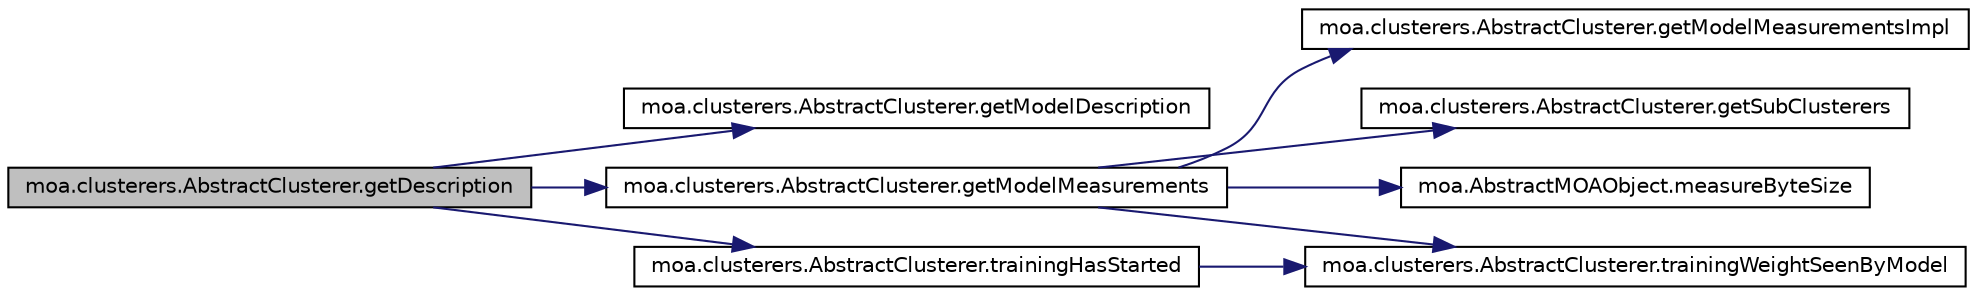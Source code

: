 digraph G
{
  edge [fontname="Helvetica",fontsize="10",labelfontname="Helvetica",labelfontsize="10"];
  node [fontname="Helvetica",fontsize="10",shape=record];
  rankdir=LR;
  Node1 [label="moa.clusterers.AbstractClusterer.getDescription",height=0.2,width=0.4,color="black", fillcolor="grey75", style="filled" fontcolor="black"];
  Node1 -> Node2 [color="midnightblue",fontsize="10",style="solid",fontname="Helvetica"];
  Node2 [label="moa.clusterers.AbstractClusterer.getModelDescription",height=0.2,width=0.4,color="black", fillcolor="white", style="filled",URL="$classmoa_1_1clusterers_1_1AbstractClusterer.html#ab41dd0a97b7d538bb3f79290e43740f2"];
  Node1 -> Node3 [color="midnightblue",fontsize="10",style="solid",fontname="Helvetica"];
  Node3 [label="moa.clusterers.AbstractClusterer.getModelMeasurements",height=0.2,width=0.4,color="black", fillcolor="white", style="filled",URL="$classmoa_1_1clusterers_1_1AbstractClusterer.html#a4fad387f6c2a2a03dd2e2362978008b2"];
  Node3 -> Node4 [color="midnightblue",fontsize="10",style="solid",fontname="Helvetica"];
  Node4 [label="moa.clusterers.AbstractClusterer.getModelMeasurementsImpl",height=0.2,width=0.4,color="black", fillcolor="white", style="filled",URL="$classmoa_1_1clusterers_1_1AbstractClusterer.html#ae1b7bd9a6da0ec133d1a6806a50e0fa5"];
  Node3 -> Node5 [color="midnightblue",fontsize="10",style="solid",fontname="Helvetica"];
  Node5 [label="moa.clusterers.AbstractClusterer.getSubClusterers",height=0.2,width=0.4,color="black", fillcolor="white", style="filled",URL="$classmoa_1_1clusterers_1_1AbstractClusterer.html#a612eaf16d706d887b8dd6620c0baf1b3"];
  Node3 -> Node6 [color="midnightblue",fontsize="10",style="solid",fontname="Helvetica"];
  Node6 [label="moa.AbstractMOAObject.measureByteSize",height=0.2,width=0.4,color="black", fillcolor="white", style="filled",URL="$classmoa_1_1AbstractMOAObject.html#ad6d970cd923812656763b448fedf2791",tooltip="Gets the memory size of this object."];
  Node3 -> Node7 [color="midnightblue",fontsize="10",style="solid",fontname="Helvetica"];
  Node7 [label="moa.clusterers.AbstractClusterer.trainingWeightSeenByModel",height=0.2,width=0.4,color="black", fillcolor="white", style="filled",URL="$classmoa_1_1clusterers_1_1AbstractClusterer.html#aa00a89e5c7f7c9a8821a5c0bc16b3b5f"];
  Node1 -> Node8 [color="midnightblue",fontsize="10",style="solid",fontname="Helvetica"];
  Node8 [label="moa.clusterers.AbstractClusterer.trainingHasStarted",height=0.2,width=0.4,color="black", fillcolor="white", style="filled",URL="$classmoa_1_1clusterers_1_1AbstractClusterer.html#ab97e58ac9d9e8a11db1aa923b116a185"];
  Node8 -> Node7 [color="midnightblue",fontsize="10",style="solid",fontname="Helvetica"];
}
